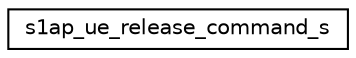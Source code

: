 digraph "Graphical Class Hierarchy"
{
 // LATEX_PDF_SIZE
  edge [fontname="Helvetica",fontsize="10",labelfontname="Helvetica",labelfontsize="10"];
  node [fontname="Helvetica",fontsize="10",shape=record];
  rankdir="LR";
  Node0 [label="s1ap_ue_release_command_s",height=0.2,width=0.4,color="black", fillcolor="white", style="filled",URL="$structs1ap__ue__release__command__s.html",tooltip=" "];
}
